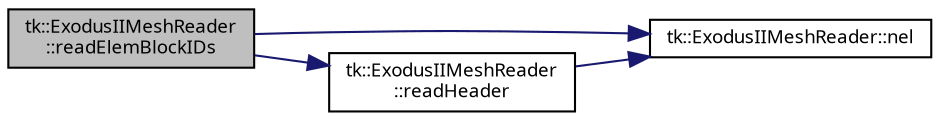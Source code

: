 digraph "tk::ExodusIIMeshReader::readElemBlockIDs"
{
 // INTERACTIVE_SVG=YES
  bgcolor="transparent";
  edge [fontname="sans-serif",fontsize="9",labelfontname="sans-serif",labelfontsize="9"];
  node [fontname="sans-serif",fontsize="9",shape=record];
  rankdir="LR";
  Node1 [label="tk::ExodusIIMeshReader\l::readElemBlockIDs",height=0.2,width=0.4,color="black", fillcolor="grey75", style="filled", fontcolor="black"];
  Node1 -> Node2 [color="midnightblue",fontsize="9",style="solid",fontname="sans-serif"];
  Node2 [label="tk::ExodusIIMeshReader::nel",height=0.2,width=0.4,color="black",URL="$classtk_1_1_exodus_i_i_mesh_reader.html#a0f99c21fb38514768b1032e9bea1db5b",tooltip="Return number of elements in a mesh block in the ExodusII file. "];
  Node1 -> Node3 [color="midnightblue",fontsize="9",style="solid",fontname="sans-serif"];
  Node3 [label="tk::ExodusIIMeshReader\l::readHeader",height=0.2,width=0.4,color="black",URL="$classtk_1_1_exodus_i_i_mesh_reader.html#a420fb01018122df1c9ffd74f042ec7e4",tooltip="Read ExodusII header without setting mesh size. "];
  Node3 -> Node2 [color="midnightblue",fontsize="9",style="solid",fontname="sans-serif"];
}
